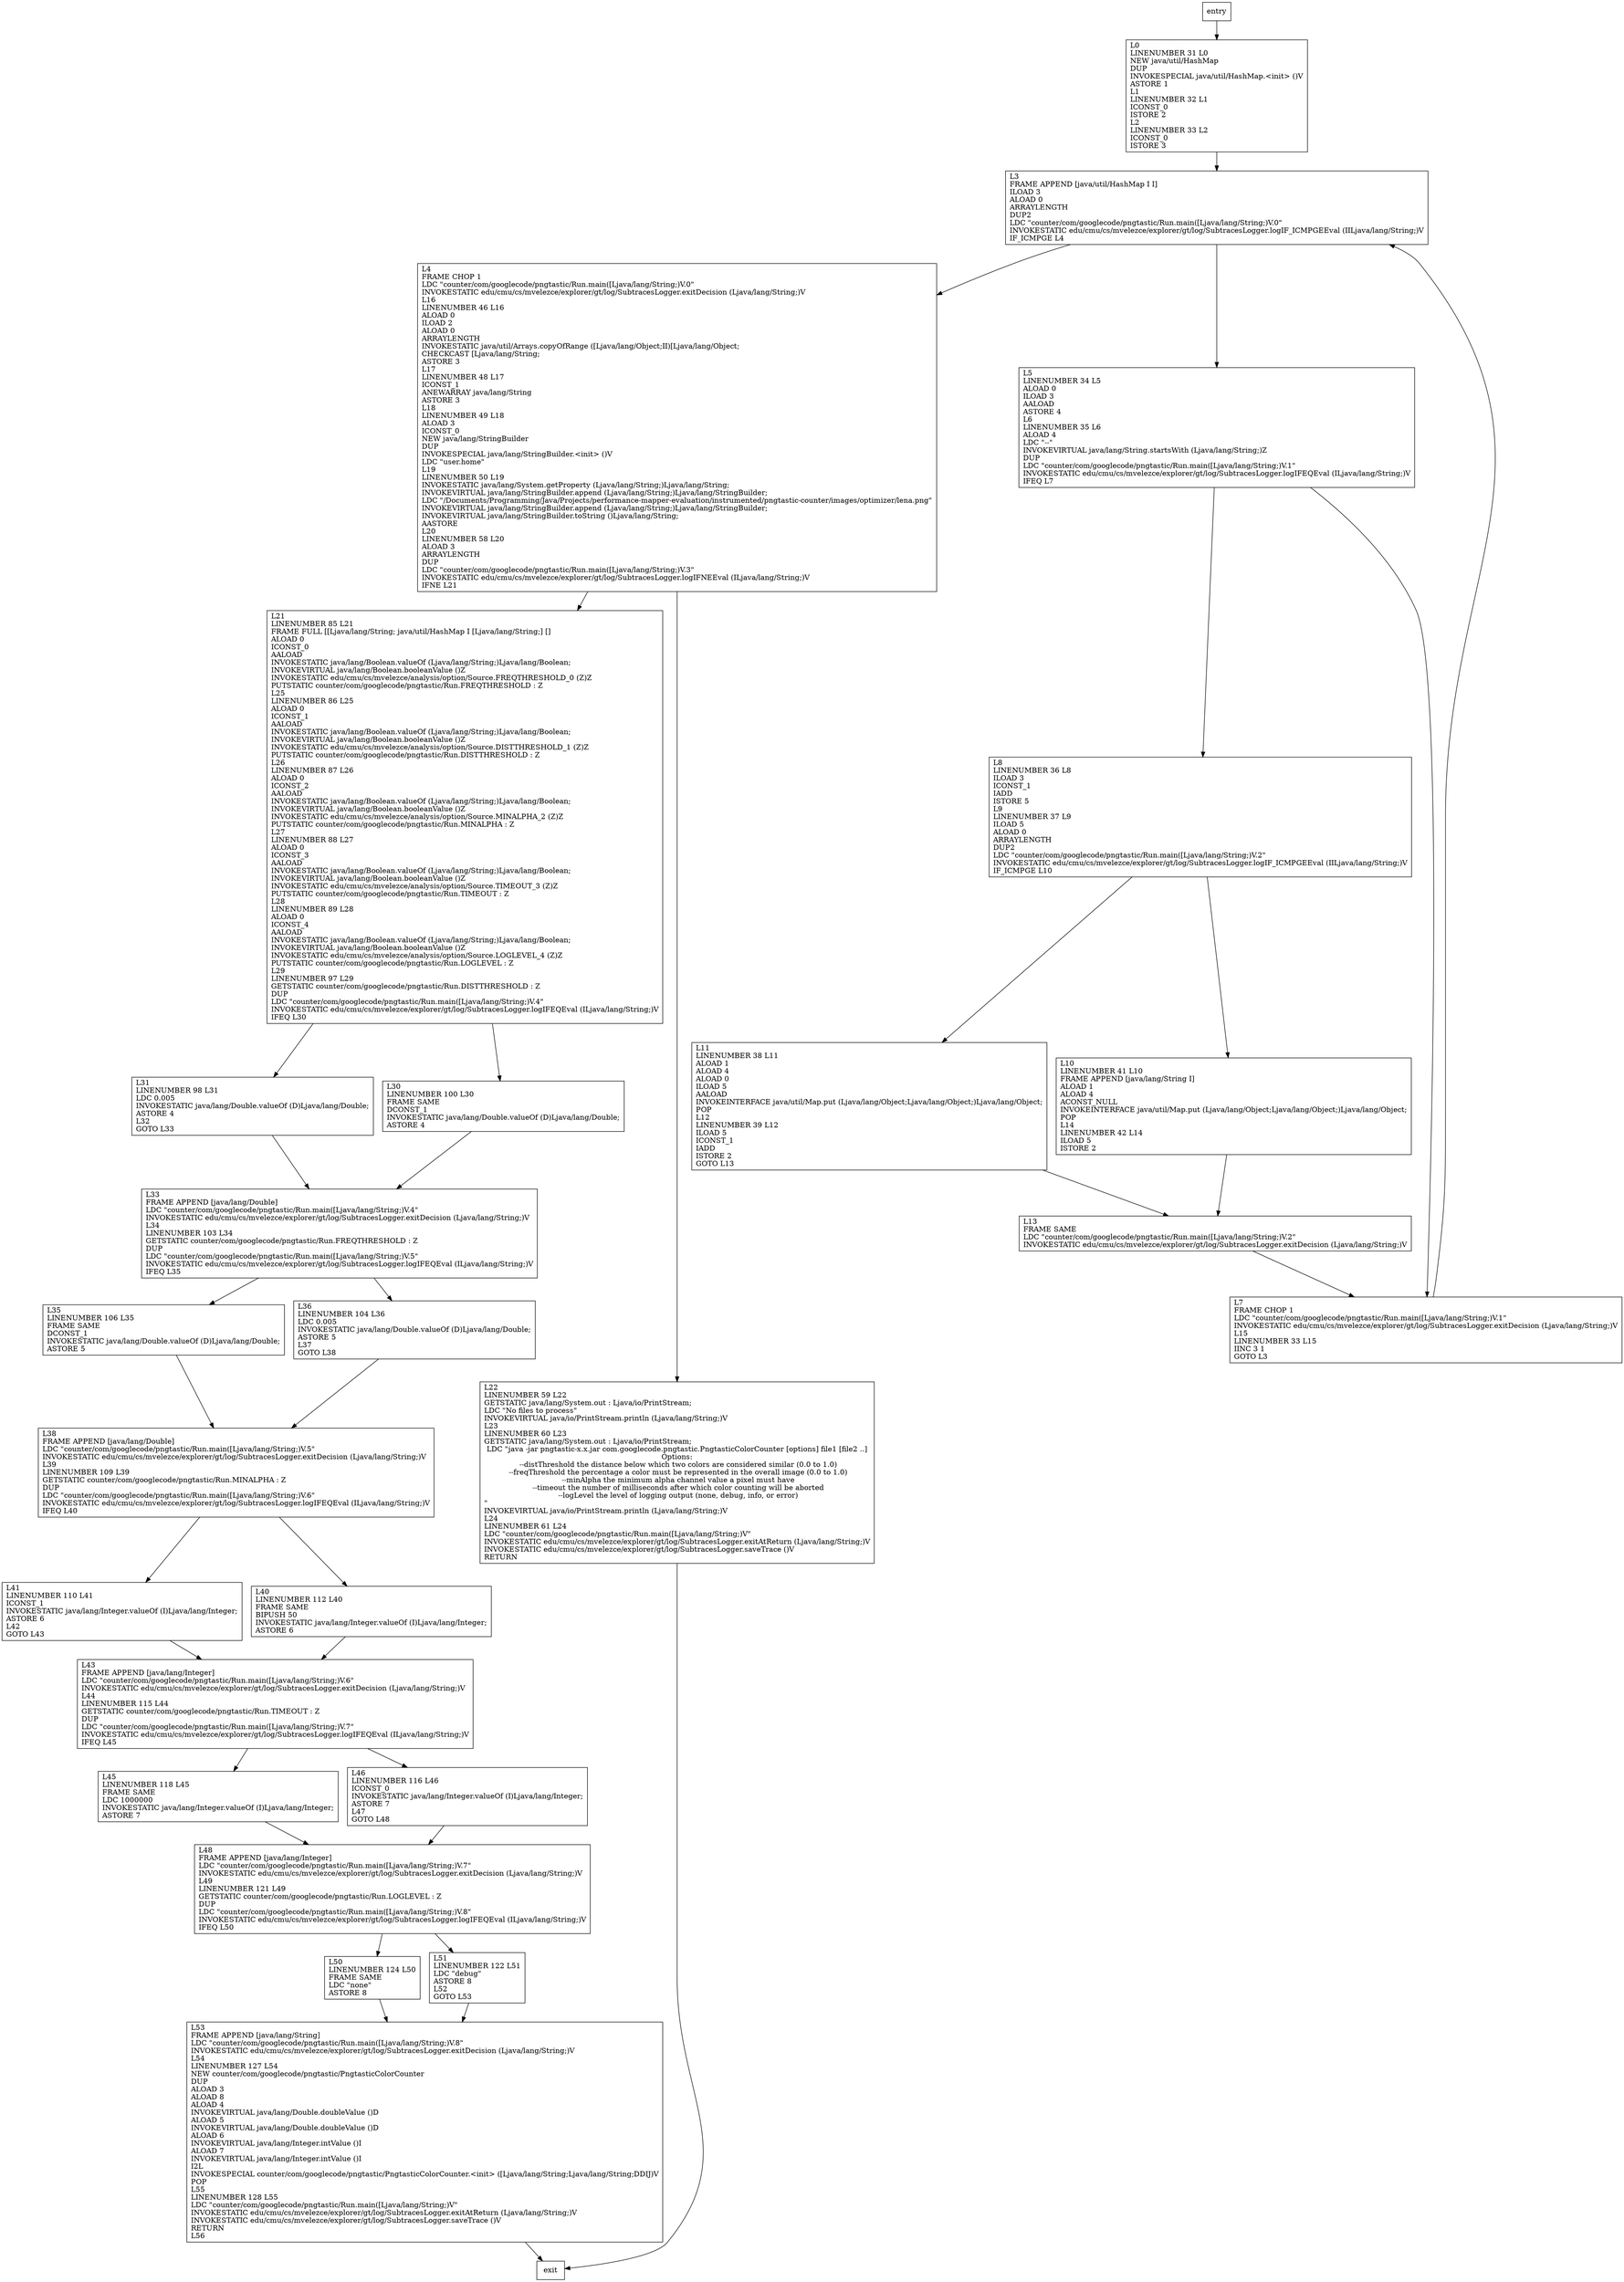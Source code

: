 digraph main {
node [shape=record];
271095942 [label="L4\lFRAME CHOP 1\lLDC \"counter/com/googlecode/pngtastic/Run.main([Ljava/lang/String;)V.0\"\lINVOKESTATIC edu/cmu/cs/mvelezce/explorer/gt/log/SubtracesLogger.exitDecision (Ljava/lang/String;)V\lL16\lLINENUMBER 46 L16\lALOAD 0\lILOAD 2\lALOAD 0\lARRAYLENGTH\lINVOKESTATIC java/util/Arrays.copyOfRange ([Ljava/lang/Object;II)[Ljava/lang/Object;\lCHECKCAST [Ljava/lang/String;\lASTORE 3\lL17\lLINENUMBER 48 L17\lICONST_1\lANEWARRAY java/lang/String\lASTORE 3\lL18\lLINENUMBER 49 L18\lALOAD 3\lICONST_0\lNEW java/lang/StringBuilder\lDUP\lINVOKESPECIAL java/lang/StringBuilder.\<init\> ()V\lLDC \"user.home\"\lL19\lLINENUMBER 50 L19\lINVOKESTATIC java/lang/System.getProperty (Ljava/lang/String;)Ljava/lang/String;\lINVOKEVIRTUAL java/lang/StringBuilder.append (Ljava/lang/String;)Ljava/lang/StringBuilder;\lLDC \"/Documents/Programming/Java/Projects/performance-mapper-evaluation/instrumented/pngtastic-counter/images/optimizer/lena.png\"\lINVOKEVIRTUAL java/lang/StringBuilder.append (Ljava/lang/String;)Ljava/lang/StringBuilder;\lINVOKEVIRTUAL java/lang/StringBuilder.toString ()Ljava/lang/String;\lAASTORE\lL20\lLINENUMBER 58 L20\lALOAD 3\lARRAYLENGTH\lDUP\lLDC \"counter/com/googlecode/pngtastic/Run.main([Ljava/lang/String;)V.3\"\lINVOKESTATIC edu/cmu/cs/mvelezce/explorer/gt/log/SubtracesLogger.logIFNEEval (ILjava/lang/String;)V\lIFNE L21\l"];
1048098469 [label="L21\lLINENUMBER 85 L21\lFRAME FULL [[Ljava/lang/String; java/util/HashMap I [Ljava/lang/String;] []\lALOAD 0\lICONST_0\lAALOAD\lINVOKESTATIC java/lang/Boolean.valueOf (Ljava/lang/String;)Ljava/lang/Boolean;\lINVOKEVIRTUAL java/lang/Boolean.booleanValue ()Z\lINVOKESTATIC edu/cmu/cs/mvelezce/analysis/option/Source.FREQTHRESHOLD_0 (Z)Z\lPUTSTATIC counter/com/googlecode/pngtastic/Run.FREQTHRESHOLD : Z\lL25\lLINENUMBER 86 L25\lALOAD 0\lICONST_1\lAALOAD\lINVOKESTATIC java/lang/Boolean.valueOf (Ljava/lang/String;)Ljava/lang/Boolean;\lINVOKEVIRTUAL java/lang/Boolean.booleanValue ()Z\lINVOKESTATIC edu/cmu/cs/mvelezce/analysis/option/Source.DISTTHRESHOLD_1 (Z)Z\lPUTSTATIC counter/com/googlecode/pngtastic/Run.DISTTHRESHOLD : Z\lL26\lLINENUMBER 87 L26\lALOAD 0\lICONST_2\lAALOAD\lINVOKESTATIC java/lang/Boolean.valueOf (Ljava/lang/String;)Ljava/lang/Boolean;\lINVOKEVIRTUAL java/lang/Boolean.booleanValue ()Z\lINVOKESTATIC edu/cmu/cs/mvelezce/analysis/option/Source.MINALPHA_2 (Z)Z\lPUTSTATIC counter/com/googlecode/pngtastic/Run.MINALPHA : Z\lL27\lLINENUMBER 88 L27\lALOAD 0\lICONST_3\lAALOAD\lINVOKESTATIC java/lang/Boolean.valueOf (Ljava/lang/String;)Ljava/lang/Boolean;\lINVOKEVIRTUAL java/lang/Boolean.booleanValue ()Z\lINVOKESTATIC edu/cmu/cs/mvelezce/analysis/option/Source.TIMEOUT_3 (Z)Z\lPUTSTATIC counter/com/googlecode/pngtastic/Run.TIMEOUT : Z\lL28\lLINENUMBER 89 L28\lALOAD 0\lICONST_4\lAALOAD\lINVOKESTATIC java/lang/Boolean.valueOf (Ljava/lang/String;)Ljava/lang/Boolean;\lINVOKEVIRTUAL java/lang/Boolean.booleanValue ()Z\lINVOKESTATIC edu/cmu/cs/mvelezce/analysis/option/Source.LOGLEVEL_4 (Z)Z\lPUTSTATIC counter/com/googlecode/pngtastic/Run.LOGLEVEL : Z\lL29\lLINENUMBER 97 L29\lGETSTATIC counter/com/googlecode/pngtastic/Run.DISTTHRESHOLD : Z\lDUP\lLDC \"counter/com/googlecode/pngtastic/Run.main([Ljava/lang/String;)V.4\"\lINVOKESTATIC edu/cmu/cs/mvelezce/explorer/gt/log/SubtracesLogger.logIFEQEval (ILjava/lang/String;)V\lIFEQ L30\l"];
1323434987 [label="L8\lLINENUMBER 36 L8\lILOAD 3\lICONST_1\lIADD\lISTORE 5\lL9\lLINENUMBER 37 L9\lILOAD 5\lALOAD 0\lARRAYLENGTH\lDUP2\lLDC \"counter/com/googlecode/pngtastic/Run.main([Ljava/lang/String;)V.2\"\lINVOKESTATIC edu/cmu/cs/mvelezce/explorer/gt/log/SubtracesLogger.logIF_ICMPGEEval (IILjava/lang/String;)V\lIF_ICMPGE L10\l"];
1358343316 [label="L45\lLINENUMBER 118 L45\lFRAME SAME\lLDC 1000000\lINVOKESTATIC java/lang/Integer.valueOf (I)Ljava/lang/Integer;\lASTORE 7\l"];
613784740 [label="L3\lFRAME APPEND [java/util/HashMap I I]\lILOAD 3\lALOAD 0\lARRAYLENGTH\lDUP2\lLDC \"counter/com/googlecode/pngtastic/Run.main([Ljava/lang/String;)V.0\"\lINVOKESTATIC edu/cmu/cs/mvelezce/explorer/gt/log/SubtracesLogger.logIF_ICMPGEEval (IILjava/lang/String;)V\lIF_ICMPGE L4\l"];
1624972302 [label="L13\lFRAME SAME\lLDC \"counter/com/googlecode/pngtastic/Run.main([Ljava/lang/String;)V.2\"\lINVOKESTATIC edu/cmu/cs/mvelezce/explorer/gt/log/SubtracesLogger.exitDecision (Ljava/lang/String;)V\l"];
238762799 [label="L46\lLINENUMBER 116 L46\lICONST_0\lINVOKESTATIC java/lang/Integer.valueOf (I)Ljava/lang/Integer;\lASTORE 7\lL47\lGOTO L48\l"];
605052357 [label="L35\lLINENUMBER 106 L35\lFRAME SAME\lDCONST_1\lINVOKESTATIC java/lang/Double.valueOf (D)Ljava/lang/Double;\lASTORE 5\l"];
1989811701 [label="L22\lLINENUMBER 59 L22\lGETSTATIC java/lang/System.out : Ljava/io/PrintStream;\lLDC \"No files to process\"\lINVOKEVIRTUAL java/io/PrintStream.println (Ljava/lang/String;)V\lL23\lLINENUMBER 60 L23\lGETSTATIC java/lang/System.out : Ljava/io/PrintStream;\lLDC \"java -jar pngtastic-x.x.jar com.googlecode.pngtastic.PngtasticColorCounter [options] file1 [file2 ..]\nOptions:\n  --distThreshold    the distance below which two colors are considered similar (0.0 to 1.0)\n  --freqThreshold    the percentage a color must be represented in the overall image (0.0 to 1.0)\n  --minAlpha         the minimum alpha channel value a pixel must have\n  --timeout          the number of milliseconds after which color counting will be aborted\n  --logLevel         the level of logging output (none, debug, info, or error)\n\"\lINVOKEVIRTUAL java/io/PrintStream.println (Ljava/lang/String;)V\lL24\lLINENUMBER 61 L24\lLDC \"counter/com/googlecode/pngtastic/Run.main([Ljava/lang/String;)V\"\lINVOKESTATIC edu/cmu/cs/mvelezce/explorer/gt/log/SubtracesLogger.exitAtReturn (Ljava/lang/String;)V\lINVOKESTATIC edu/cmu/cs/mvelezce/explorer/gt/log/SubtracesLogger.saveTrace ()V\lRETURN\l"];
442199874 [label="L53\lFRAME APPEND [java/lang/String]\lLDC \"counter/com/googlecode/pngtastic/Run.main([Ljava/lang/String;)V.8\"\lINVOKESTATIC edu/cmu/cs/mvelezce/explorer/gt/log/SubtracesLogger.exitDecision (Ljava/lang/String;)V\lL54\lLINENUMBER 127 L54\lNEW counter/com/googlecode/pngtastic/PngtasticColorCounter\lDUP\lALOAD 3\lALOAD 8\lALOAD 4\lINVOKEVIRTUAL java/lang/Double.doubleValue ()D\lALOAD 5\lINVOKEVIRTUAL java/lang/Double.doubleValue ()D\lALOAD 6\lINVOKEVIRTUAL java/lang/Integer.intValue ()I\lALOAD 7\lINVOKEVIRTUAL java/lang/Integer.intValue ()I\lI2L\lINVOKESPECIAL counter/com/googlecode/pngtastic/PngtasticColorCounter.\<init\> ([Ljava/lang/String;Ljava/lang/String;DDIJ)V\lPOP\lL55\lLINENUMBER 128 L55\lLDC \"counter/com/googlecode/pngtastic/Run.main([Ljava/lang/String;)V\"\lINVOKESTATIC edu/cmu/cs/mvelezce/explorer/gt/log/SubtracesLogger.exitAtReturn (Ljava/lang/String;)V\lINVOKESTATIC edu/cmu/cs/mvelezce/explorer/gt/log/SubtracesLogger.saveTrace ()V\lRETURN\lL56\l"];
1365767549 [label="L36\lLINENUMBER 104 L36\lLDC 0.005\lINVOKESTATIC java/lang/Double.valueOf (D)Ljava/lang/Double;\lASTORE 5\lL37\lGOTO L38\l"];
1552341957 [label="L5\lLINENUMBER 34 L5\lALOAD 0\lILOAD 3\lAALOAD\lASTORE 4\lL6\lLINENUMBER 35 L6\lALOAD 4\lLDC \"--\"\lINVOKEVIRTUAL java/lang/String.startsWith (Ljava/lang/String;)Z\lDUP\lLDC \"counter/com/googlecode/pngtastic/Run.main([Ljava/lang/String;)V.1\"\lINVOKESTATIC edu/cmu/cs/mvelezce/explorer/gt/log/SubtracesLogger.logIFEQEval (ILjava/lang/String;)V\lIFEQ L7\l"];
1176164144 [label="L7\lFRAME CHOP 1\lLDC \"counter/com/googlecode/pngtastic/Run.main([Ljava/lang/String;)V.1\"\lINVOKESTATIC edu/cmu/cs/mvelezce/explorer/gt/log/SubtracesLogger.exitDecision (Ljava/lang/String;)V\lL15\lLINENUMBER 33 L15\lIINC 3 1\lGOTO L3\l"];
1885922916 [label="L11\lLINENUMBER 38 L11\lALOAD 1\lALOAD 4\lALOAD 0\lILOAD 5\lAALOAD\lINVOKEINTERFACE java/util/Map.put (Ljava/lang/Object;Ljava/lang/Object;)Ljava/lang/Object;\lPOP\lL12\lLINENUMBER 39 L12\lILOAD 5\lICONST_1\lIADD\lISTORE 2\lGOTO L13\l"];
1106681476 [label="L31\lLINENUMBER 98 L31\lLDC 0.005\lINVOKESTATIC java/lang/Double.valueOf (D)Ljava/lang/Double;\lASTORE 4\lL32\lGOTO L33\l"];
442125849 [label="L10\lLINENUMBER 41 L10\lFRAME APPEND [java/lang/String I]\lALOAD 1\lALOAD 4\lACONST_NULL\lINVOKEINTERFACE java/util/Map.put (Ljava/lang/Object;Ljava/lang/Object;)Ljava/lang/Object;\lPOP\lL14\lLINENUMBER 42 L14\lILOAD 5\lISTORE 2\l"];
2133655103 [label="L50\lLINENUMBER 124 L50\lFRAME SAME\lLDC \"none\"\lASTORE 8\l"];
37981645 [label="L33\lFRAME APPEND [java/lang/Double]\lLDC \"counter/com/googlecode/pngtastic/Run.main([Ljava/lang/String;)V.4\"\lINVOKESTATIC edu/cmu/cs/mvelezce/explorer/gt/log/SubtracesLogger.exitDecision (Ljava/lang/String;)V\lL34\lLINENUMBER 103 L34\lGETSTATIC counter/com/googlecode/pngtastic/Run.FREQTHRESHOLD : Z\lDUP\lLDC \"counter/com/googlecode/pngtastic/Run.main([Ljava/lang/String;)V.5\"\lINVOKESTATIC edu/cmu/cs/mvelezce/explorer/gt/log/SubtracesLogger.logIFEQEval (ILjava/lang/String;)V\lIFEQ L35\l"];
2037764568 [label="L30\lLINENUMBER 100 L30\lFRAME SAME\lDCONST_1\lINVOKESTATIC java/lang/Double.valueOf (D)Ljava/lang/Double;\lASTORE 4\l"];
105579928 [label="L38\lFRAME APPEND [java/lang/Double]\lLDC \"counter/com/googlecode/pngtastic/Run.main([Ljava/lang/String;)V.5\"\lINVOKESTATIC edu/cmu/cs/mvelezce/explorer/gt/log/SubtracesLogger.exitDecision (Ljava/lang/String;)V\lL39\lLINENUMBER 109 L39\lGETSTATIC counter/com/googlecode/pngtastic/Run.MINALPHA : Z\lDUP\lLDC \"counter/com/googlecode/pngtastic/Run.main([Ljava/lang/String;)V.6\"\lINVOKESTATIC edu/cmu/cs/mvelezce/explorer/gt/log/SubtracesLogger.logIFEQEval (ILjava/lang/String;)V\lIFEQ L40\l"];
1930240356 [label="L0\lLINENUMBER 31 L0\lNEW java/util/HashMap\lDUP\lINVOKESPECIAL java/util/HashMap.\<init\> ()V\lASTORE 1\lL1\lLINENUMBER 32 L1\lICONST_0\lISTORE 2\lL2\lLINENUMBER 33 L2\lICONST_0\lISTORE 3\l"];
1342346098 [label="L43\lFRAME APPEND [java/lang/Integer]\lLDC \"counter/com/googlecode/pngtastic/Run.main([Ljava/lang/String;)V.6\"\lINVOKESTATIC edu/cmu/cs/mvelezce/explorer/gt/log/SubtracesLogger.exitDecision (Ljava/lang/String;)V\lL44\lLINENUMBER 115 L44\lGETSTATIC counter/com/googlecode/pngtastic/Run.TIMEOUT : Z\lDUP\lLDC \"counter/com/googlecode/pngtastic/Run.main([Ljava/lang/String;)V.7\"\lINVOKESTATIC edu/cmu/cs/mvelezce/explorer/gt/log/SubtracesLogger.logIFEQEval (ILjava/lang/String;)V\lIFEQ L45\l"];
1042306518 [label="L41\lLINENUMBER 110 L41\lICONST_1\lINVOKESTATIC java/lang/Integer.valueOf (I)Ljava/lang/Integer;\lASTORE 6\lL42\lGOTO L43\l"];
418958713 [label="L40\lLINENUMBER 112 L40\lFRAME SAME\lBIPUSH 50\lINVOKESTATIC java/lang/Integer.valueOf (I)Ljava/lang/Integer;\lASTORE 6\l"];
672746064 [label="L51\lLINENUMBER 122 L51\lLDC \"debug\"\lASTORE 8\lL52\lGOTO L53\l"];
1824837049 [label="L48\lFRAME APPEND [java/lang/Integer]\lLDC \"counter/com/googlecode/pngtastic/Run.main([Ljava/lang/String;)V.7\"\lINVOKESTATIC edu/cmu/cs/mvelezce/explorer/gt/log/SubtracesLogger.exitDecision (Ljava/lang/String;)V\lL49\lLINENUMBER 121 L49\lGETSTATIC counter/com/googlecode/pngtastic/Run.LOGLEVEL : Z\lDUP\lLDC \"counter/com/googlecode/pngtastic/Run.main([Ljava/lang/String;)V.8\"\lINVOKESTATIC edu/cmu/cs/mvelezce/explorer/gt/log/SubtracesLogger.logIFEQEval (ILjava/lang/String;)V\lIFEQ L50\l"];
entry;
exit;
271095942 -> 1989811701;
271095942 -> 1048098469;
1048098469 -> 1106681476;
1048098469 -> 2037764568;
1323434987 -> 1885922916;
1323434987 -> 442125849;
1358343316 -> 1824837049;
613784740 -> 271095942;
613784740 -> 1552341957;
1624972302 -> 1176164144;
238762799 -> 1824837049;
605052357 -> 105579928;
1989811701 -> exit;
442199874 -> exit;
1365767549 -> 105579928;
1552341957 -> 1176164144;
1552341957 -> 1323434987;
1176164144 -> 613784740;
1885922916 -> 1624972302;
1106681476 -> 37981645;
442125849 -> 1624972302;
2133655103 -> 442199874;
37981645 -> 1365767549;
37981645 -> 605052357;
2037764568 -> 37981645;
105579928 -> 1042306518;
105579928 -> 418958713;
entry -> 1930240356;
1930240356 -> 613784740;
1342346098 -> 238762799;
1342346098 -> 1358343316;
1042306518 -> 1342346098;
418958713 -> 1342346098;
672746064 -> 442199874;
1824837049 -> 2133655103;
1824837049 -> 672746064;
}
